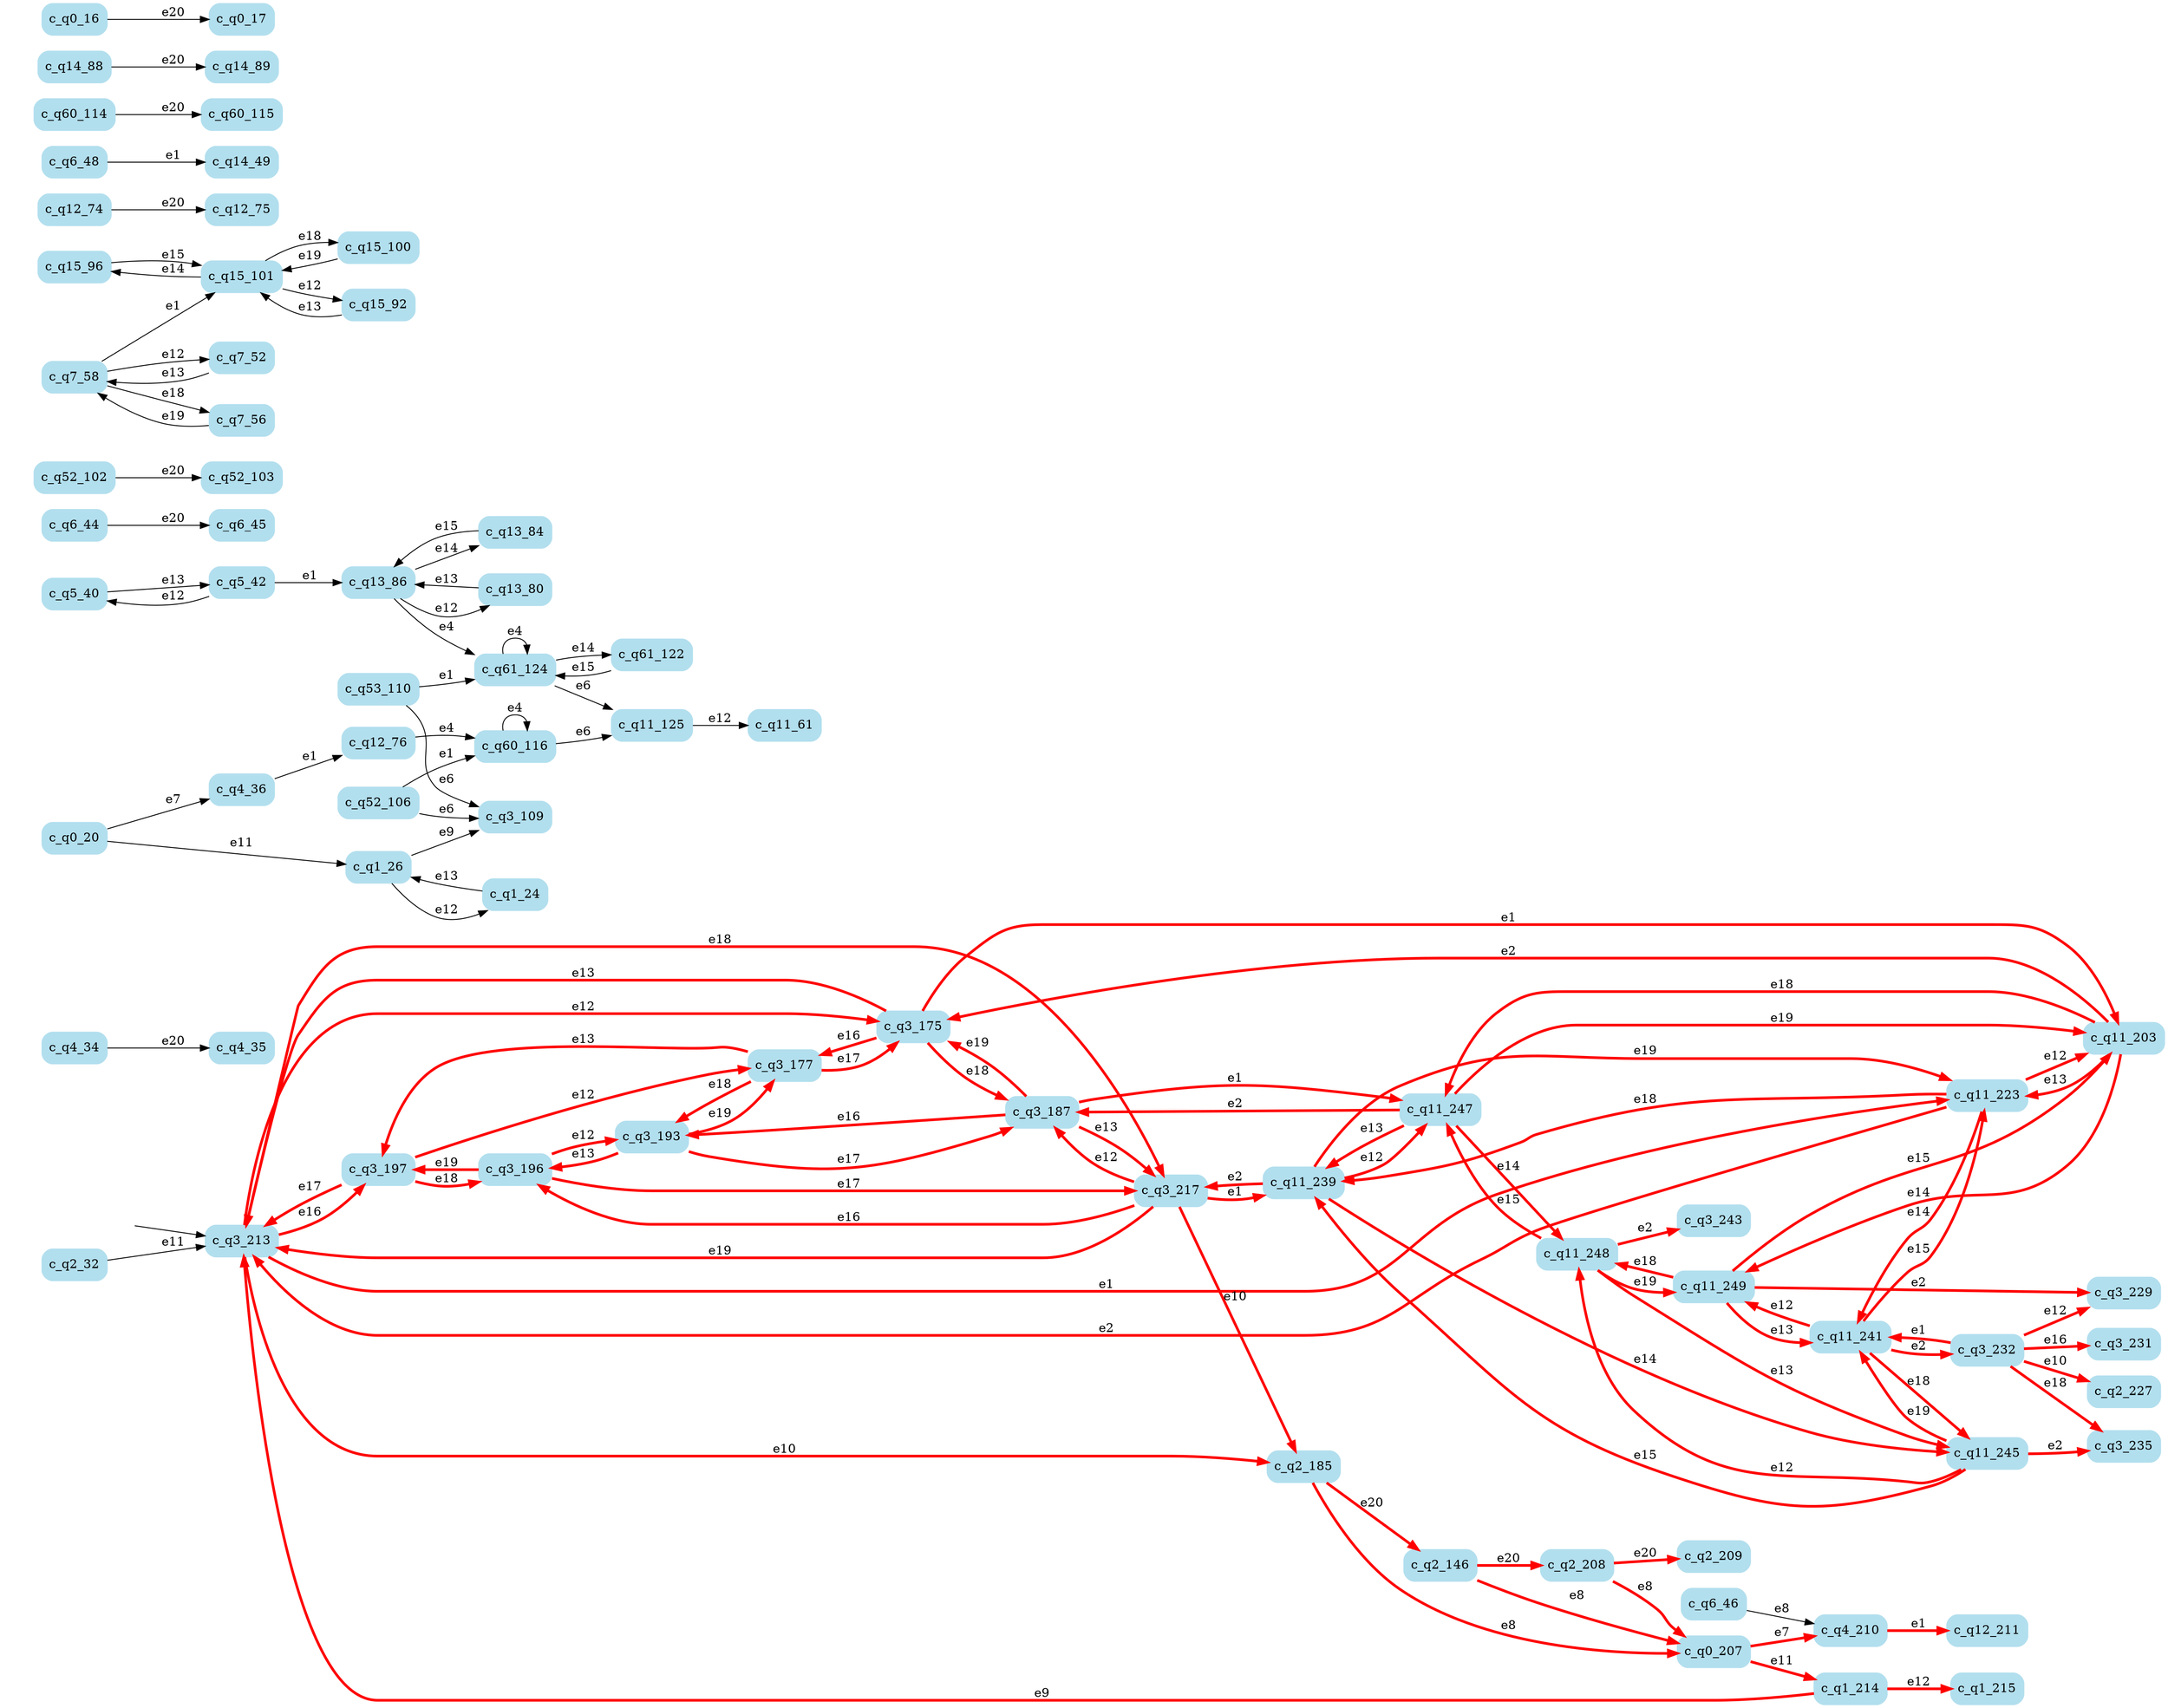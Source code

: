 digraph G {

	rankdir = LR;

	start_c_q3_213[style=invisible];

	node[shape=box, style="rounded, filled", color=lightblue2];

	c_q4_35[label="c_q4_35"];
	c_q5_40[label="c_q5_40"];
	c_q6_45[label="c_q6_45"];
	c_q11_125[label="c_q11_125"];
	c_q52_102[label="c_q52_102"];
	c_q61_122[label="c_q61_122"];
	c_q15_96[label="c_q15_96"];
	c_q2_227[label="c_q2_227"];
	c_q11_241[label="c_q11_241"];
	c_q12_74[label="c_q12_74"];
	c_q3_197[label="c_q3_197"];
	c_q3_213[label="c_q3_213"];
	c_q13_86[label="c_q13_86"];
	c_q11_239[label="c_q11_239"];
	c_q0_207[label="c_q0_207"];
	c_q6_48[label="c_q6_48"];
	c_q2_32[label="c_q2_32"];
	c_q7_58[label="c_q7_58"];
	c_q1_214[label="c_q1_214"];
	c_q11_61[label="c_q11_61"];
	c_q12_76[label="c_q12_76"];
	c_q15_100[label="c_q15_100"];
	c_q3_175[label="c_q3_175"];
	c_q60_115[label="c_q60_115"];
	c_q4_36[label="c_q4_36"];
	c_q11_249[label="c_q11_249"];
	c_q1_215[label="c_q1_215"];
	c_q3_235[label="c_q3_235"];
	c_q5_42[label="c_q5_42"];
	c_q2_209[label="c_q2_209"];
	c_q15_92[label="c_q15_92"];
	c_q11_247[label="c_q11_247"];
	c_q4_210[label="c_q4_210"];
	c_q3_177[label="c_q3_177"];
	c_q3_243[label="c_q3_243"];
	c_q7_52[label="c_q7_52"];
	c_q2_146[label="c_q2_146"];
	c_q14_89[label="c_q14_89"];
	c_q60_116[label="c_q60_116"];
	c_q52_103[label="c_q52_103"];
	c_q0_17[label="c_q0_17"];
	c_q12_75[label="c_q12_75"];
	c_q6_46[label="c_q6_46"];
	c_q11_223[label="c_q11_223"];
	c_q13_80[label="c_q13_80"];
	c_q1_24[label="c_q1_24"];
	c_q61_124[label="c_q61_124"];
	c_q0_16[label="c_q0_16"];
	c_q6_44[label="c_q6_44"];
	c_q15_101[label="c_q15_101"];
	c_q3_232[label="c_q3_232"];
	c_q3_231[label="c_q3_231"];
	c_q13_84[label="c_q13_84"];
	c_q11_245[label="c_q11_245"];
	c_q0_20[label="c_q0_20"];
	c_q4_34[label="c_q4_34"];
	c_q1_26[label="c_q1_26"];
	c_q3_196[label="c_q3_196"];
	c_q11_203[label="c_q11_203"];
	c_q3_217[label="c_q3_217"];
	c_q7_56[label="c_q7_56"];
	c_q12_211[label="c_q12_211"];
	c_q2_208[label="c_q2_208"];
	c_q52_106[label="c_q52_106"];
	c_q53_110[label="c_q53_110"];
	c_q3_229[label="c_q3_229"];
	c_q3_109[label="c_q3_109"];
	c_q11_248[label="c_q11_248"];
	c_q2_185[label="c_q2_185"];
	c_q3_187[label="c_q3_187"];
	c_q60_114[label="c_q60_114"];
	c_q14_49[label="c_q14_49"];
	c_q14_88[label="c_q14_88"];
	c_q3_193[label="c_q3_193"];

	start_c_q3_213 -> c_q3_213;
	c_q3_213 -> c_q3_175[label="e12", penwidth=3, color=red];
	c_q3_175 -> c_q3_213[label="e13", penwidth=3, color=red];
	c_q3_175 -> c_q3_177[label="e16", penwidth=3, color=red];
	c_q3_177 -> c_q3_175[label="e17", penwidth=3, color=red];
	c_q3_177 -> c_q3_193[label="e18", penwidth=3, color=red];
	c_q3_193 -> c_q3_177[label="e19", penwidth=3, color=red];
	c_q3_213 -> c_q2_185[label="e10", penwidth=3, color=red];
	c_q3_175 -> c_q11_203[label="e1", penwidth=3, color=red];
	c_q0_16 -> c_q0_17[label="e20"];
	c_q0_20 -> c_q1_26[label="e11"];
	c_q0_20 -> c_q4_36[label="e7"];
	c_q1_26 -> c_q1_24[label="e12"];
	c_q1_24 -> c_q1_26[label="e13"];
	c_q1_26 -> c_q3_109[label="e9"];
	c_q2_185 -> c_q2_146[label="e20", penwidth=3, color=red];
	c_q2_185 -> c_q0_207[label="e8", penwidth=3, color=red];
	c_q2_32 -> c_q3_213[label="e11"];
	c_q4_34 -> c_q4_35[label="e20"];
	c_q4_36 -> c_q12_76[label="e1"];
	c_q5_42 -> c_q5_40[label="e12"];
	c_q5_40 -> c_q5_42[label="e13"];
	c_q5_42 -> c_q13_86[label="e1"];
	c_q6_44 -> c_q6_45[label="e20"];
	c_q6_46 -> c_q4_210[label="e8"];
	c_q6_48 -> c_q14_49[label="e1"];
	c_q7_58 -> c_q7_52[label="e12"];
	c_q7_52 -> c_q7_58[label="e13"];
	c_q7_58 -> c_q7_56[label="e18"];
	c_q7_56 -> c_q7_58[label="e19"];
	c_q7_58 -> c_q15_101[label="e1"];
	c_q11_125 -> c_q11_61[label="e12"];
	c_q11_203 -> c_q11_223[label="e13", penwidth=3, color=red];
	c_q11_223 -> c_q11_241[label="e14", penwidth=3, color=red];
	c_q11_241 -> c_q11_223[label="e15", penwidth=3, color=red];
	c_q11_203 -> c_q11_247[label="e18", penwidth=3, color=red];
	c_q11_247 -> c_q11_203[label="e19", penwidth=3, color=red];
	c_q11_247 -> c_q3_187[label="e2", penwidth=3, color=red];
	c_q12_74 -> c_q12_75[label="e20"];
	c_q12_76 -> c_q60_116[label="e4"];
	c_q13_86 -> c_q13_80[label="e12"];
	c_q13_80 -> c_q13_86[label="e13"];
	c_q13_86 -> c_q13_84[label="e14"];
	c_q13_84 -> c_q13_86[label="e15"];
	c_q13_86 -> c_q61_124[label="e4"];
	c_q14_88 -> c_q14_89[label="e20"];
	c_q15_101 -> c_q15_92[label="e12"];
	c_q15_92 -> c_q15_101[label="e13"];
	c_q15_101 -> c_q15_96[label="e14"];
	c_q15_96 -> c_q15_101[label="e15"];
	c_q15_101 -> c_q15_100[label="e18"];
	c_q15_100 -> c_q15_101[label="e19"];
	c_q52_102 -> c_q52_103[label="e20"];
	c_q52_106 -> c_q3_109[label="e6"];
	c_q52_106 -> c_q60_116[label="e1"];
	c_q53_110 -> c_q3_109[label="e6"];
	c_q53_110 -> c_q61_124[label="e1"];
	c_q60_116 -> c_q60_116[label="e4"];
	c_q60_114 -> c_q60_115[label="e20"];
	c_q60_116 -> c_q11_125[label="e6"];
	c_q61_124 -> c_q61_124[label="e4"];
	c_q61_124 -> c_q61_122[label="e14"];
	c_q61_122 -> c_q61_124[label="e15"];
	c_q61_124 -> c_q11_125[label="e6"];
	c_q3_213 -> c_q11_223[label="e1", penwidth=3, color=red];
	c_q3_213 -> c_q3_197[label="e16", penwidth=3, color=red];
	c_q3_213 -> c_q3_217[label="e18", penwidth=3, color=red];
	c_q3_175 -> c_q3_187[label="e18", penwidth=3, color=red];
	c_q3_177 -> c_q3_197[label="e13", penwidth=3, color=red];
	c_q3_193 -> c_q3_196[label="e13", penwidth=3, color=red];
	c_q3_193 -> c_q3_187[label="e17", penwidth=3, color=red];
	c_q11_203 -> c_q3_175[label="e2", penwidth=3, color=red];
	c_q11_203 -> c_q11_249[label="e14", penwidth=3, color=red];
	c_q2_146 -> c_q0_207[label="e8", penwidth=3, color=red];
	c_q2_146 -> c_q2_208[label="e20", penwidth=3, color=red];
	c_q0_207 -> c_q4_210[label="e7", penwidth=3, color=red];
	c_q0_207 -> c_q1_214[label="e11", penwidth=3, color=red];
	c_q11_223 -> c_q3_213[label="e2", penwidth=3, color=red];
	c_q11_223 -> c_q11_203[label="e12", penwidth=3, color=red];
	c_q11_223 -> c_q11_239[label="e18", penwidth=3, color=red];
	c_q11_241 -> c_q3_232[label="e2", penwidth=3, color=red];
	c_q11_241 -> c_q11_249[label="e12", penwidth=3, color=red];
	c_q11_241 -> c_q11_245[label="e18", penwidth=3, color=red];
	c_q11_247 -> c_q11_239[label="e13", penwidth=3, color=red];
	c_q11_247 -> c_q11_248[label="e14", penwidth=3, color=red];
	c_q3_187 -> c_q11_247[label="e1", penwidth=3, color=red];
	c_q3_187 -> c_q3_217[label="e13", penwidth=3, color=red];
	c_q3_187 -> c_q3_193[label="e16", penwidth=3, color=red];
	c_q3_187 -> c_q3_175[label="e19", penwidth=3, color=red];
	c_q3_197 -> c_q3_177[label="e12", penwidth=3, color=red];
	c_q3_197 -> c_q3_213[label="e17", penwidth=3, color=red];
	c_q3_197 -> c_q3_196[label="e18", penwidth=3, color=red];
	c_q3_217 -> c_q11_239[label="e1", penwidth=3, color=red];
	c_q3_217 -> c_q2_185[label="e10", penwidth=3, color=red];
	c_q3_217 -> c_q3_187[label="e12", penwidth=3, color=red];
	c_q3_217 -> c_q3_196[label="e16", penwidth=3, color=red];
	c_q3_217 -> c_q3_213[label="e19", penwidth=3, color=red];
	c_q3_196 -> c_q3_193[label="e12", penwidth=3, color=red];
	c_q3_196 -> c_q3_217[label="e17", penwidth=3, color=red];
	c_q3_196 -> c_q3_197[label="e19", penwidth=3, color=red];
	c_q11_249 -> c_q3_229[label="e2", penwidth=3, color=red];
	c_q11_249 -> c_q11_241[label="e13", penwidth=3, color=red];
	c_q11_249 -> c_q11_203[label="e15", penwidth=3, color=red];
	c_q11_249 -> c_q11_248[label="e18", penwidth=3, color=red];
	c_q2_208 -> c_q0_207[label="e8", penwidth=3, color=red];
	c_q2_208 -> c_q2_209[label="e20", penwidth=3, color=red];
	c_q4_210 -> c_q12_211[label="e1", penwidth=3, color=red];
	c_q1_214 -> c_q3_213[label="e9", penwidth=3, color=red];
	c_q1_214 -> c_q1_215[label="e12", penwidth=3, color=red];
	c_q11_239 -> c_q3_217[label="e2", penwidth=3, color=red];
	c_q11_239 -> c_q11_247[label="e12", penwidth=3, color=red];
	c_q11_239 -> c_q11_245[label="e14", penwidth=3, color=red];
	c_q11_239 -> c_q11_223[label="e19", penwidth=3, color=red];
	c_q3_232 -> c_q11_241[label="e1", penwidth=3, color=red];
	c_q3_232 -> c_q2_227[label="e10", penwidth=3, color=red];
	c_q3_232 -> c_q3_229[label="e12", penwidth=3, color=red];
	c_q3_232 -> c_q3_231[label="e16", penwidth=3, color=red];
	c_q3_232 -> c_q3_235[label="e18", penwidth=3, color=red];
	c_q11_245 -> c_q3_235[label="e2", penwidth=3, color=red];
	c_q11_245 -> c_q11_248[label="e12", penwidth=3, color=red];
	c_q11_245 -> c_q11_239[label="e15", penwidth=3, color=red];
	c_q11_245 -> c_q11_241[label="e19", penwidth=3, color=red];
	c_q11_248 -> c_q3_243[label="e2", penwidth=3, color=red];
	c_q11_248 -> c_q11_245[label="e13", penwidth=3, color=red];
	c_q11_248 -> c_q11_247[label="e15", penwidth=3, color=red];
	c_q11_248 -> c_q11_249[label="e19", penwidth=3, color=red];

}